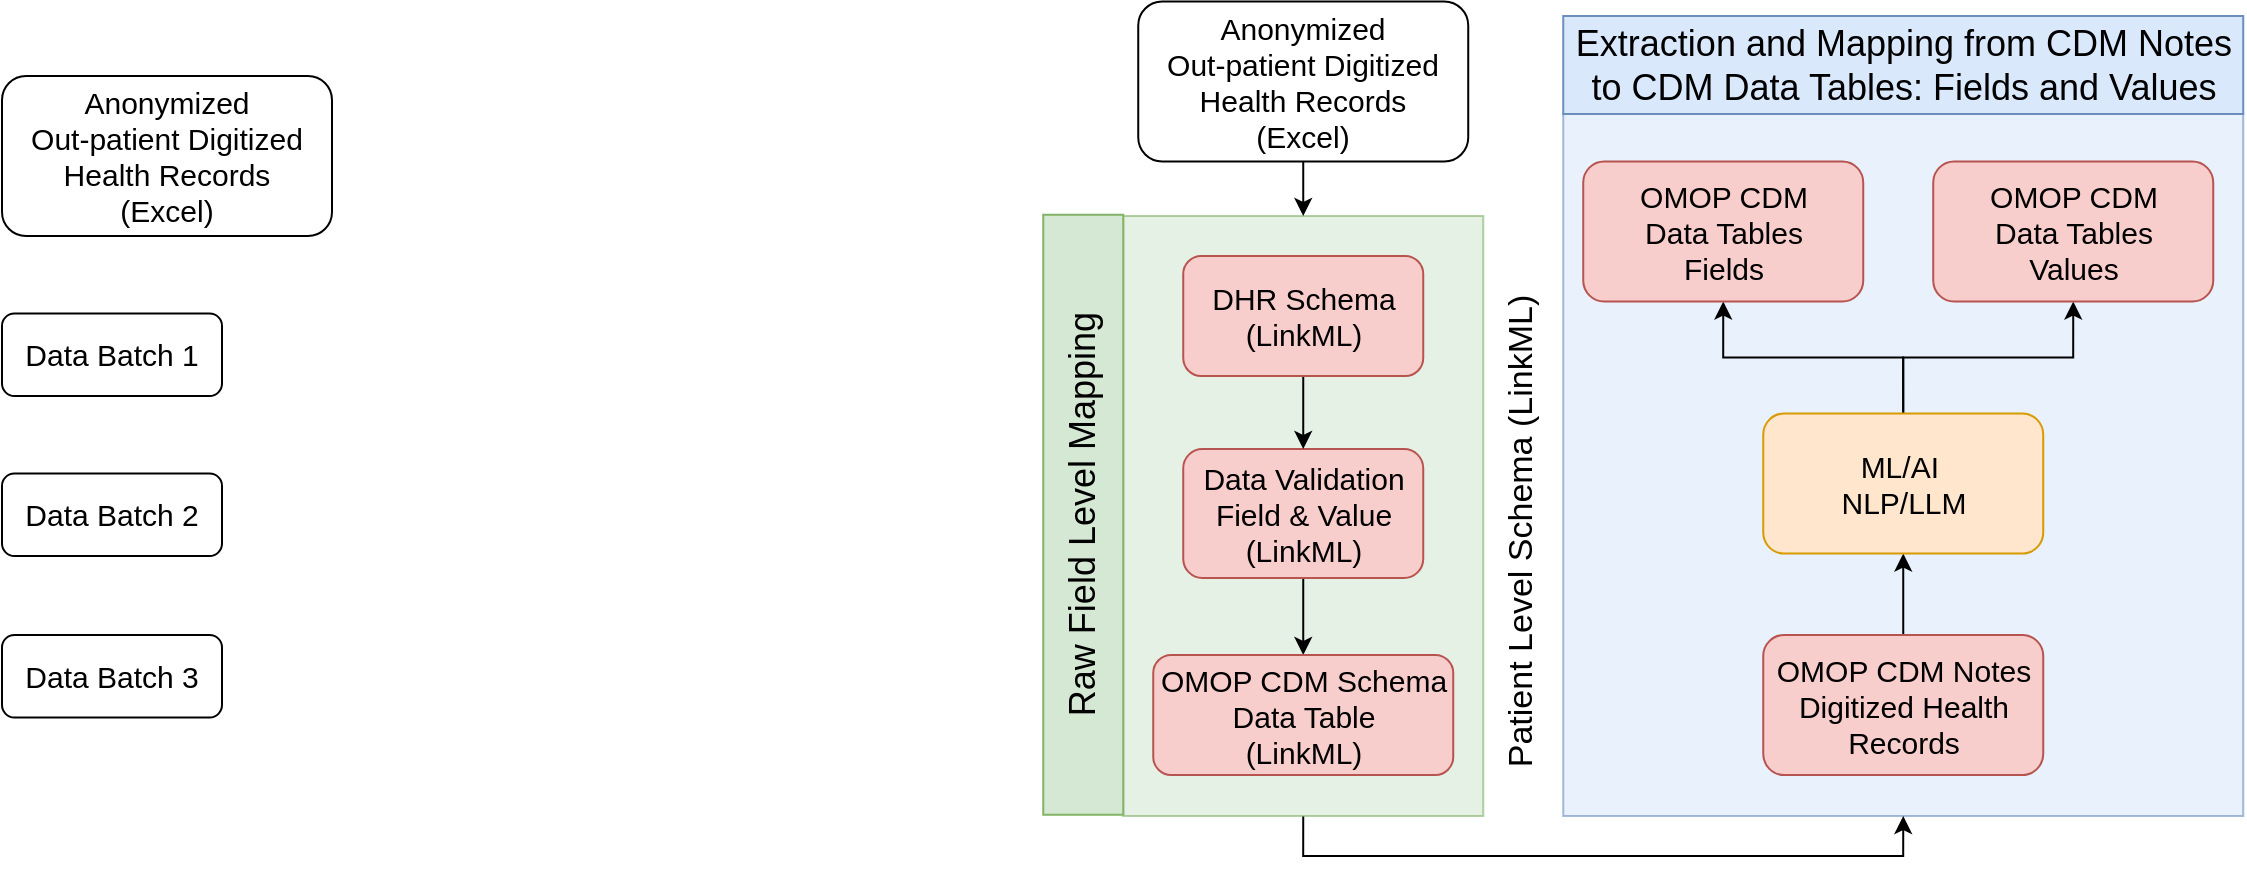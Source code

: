 <mxfile version="23.1.5" type="device">
  <diagram name="Page-1" id="j3gXnySYExSdluAWOsNW">
    <mxGraphModel dx="955" dy="565" grid="1" gridSize="10" guides="1" tooltips="1" connect="1" arrows="1" fold="1" page="1" pageScale="1" pageWidth="1169" pageHeight="827" math="0" shadow="0">
      <root>
        <mxCell id="0" />
        <mxCell id="1" parent="0" />
        <mxCell id="Jv8GJ374UcYsmmEtzh2Z-29" value="" style="whiteSpace=wrap;html=1;fillColor=#dae8fc;strokeColor=#6c8ebf;opacity=60;" parent="1" vertex="1">
          <mxGeometry x="820.62" y="59" width="340" height="351" as="geometry" />
        </mxCell>
        <mxCell id="Jv8GJ374UcYsmmEtzh2Z-40" style="edgeStyle=orthogonalEdgeStyle;rounded=0;orthogonalLoop=1;jettySize=auto;html=1;exitX=0.5;exitY=1;exitDx=0;exitDy=0;entryX=0.5;entryY=1;entryDx=0;entryDy=0;" parent="1" source="Jv8GJ374UcYsmmEtzh2Z-10" target="Jv8GJ374UcYsmmEtzh2Z-29" edge="1">
          <mxGeometry relative="1" as="geometry" />
        </mxCell>
        <mxCell id="Jv8GJ374UcYsmmEtzh2Z-10" value="" style="whiteSpace=wrap;html=1;fillColor=#d5e8d4;strokeColor=#82b366;opacity=60;" parent="1" vertex="1">
          <mxGeometry x="600.62" y="110" width="180" height="300" as="geometry" />
        </mxCell>
        <mxCell id="Jv8GJ374UcYsmmEtzh2Z-42" style="edgeStyle=orthogonalEdgeStyle;rounded=0;orthogonalLoop=1;jettySize=auto;html=1;exitX=0.5;exitY=1;exitDx=0;exitDy=0;entryX=0.5;entryY=0;entryDx=0;entryDy=0;" parent="1" source="Jv8GJ374UcYsmmEtzh2Z-1" target="Jv8GJ374UcYsmmEtzh2Z-10" edge="1">
          <mxGeometry relative="1" as="geometry" />
        </mxCell>
        <mxCell id="Jv8GJ374UcYsmmEtzh2Z-1" value="Anonymized&lt;br&gt;Out-patient Digitized Health Records&lt;br&gt;(Excel)" style="whiteSpace=wrap;html=1;fontSize=15;rounded=1;" parent="1" vertex="1">
          <mxGeometry x="608.12" y="2.75" width="165" height="80" as="geometry" />
        </mxCell>
        <mxCell id="Jv8GJ374UcYsmmEtzh2Z-45" style="edgeStyle=orthogonalEdgeStyle;rounded=0;orthogonalLoop=1;jettySize=auto;html=1;exitX=0.5;exitY=1;exitDx=0;exitDy=0;entryX=0.5;entryY=0;entryDx=0;entryDy=0;" parent="1" source="Jv8GJ374UcYsmmEtzh2Z-4" target="Jv8GJ374UcYsmmEtzh2Z-8" edge="1">
          <mxGeometry relative="1" as="geometry" />
        </mxCell>
        <mxCell id="Jv8GJ374UcYsmmEtzh2Z-4" value="Data Validation&lt;br&gt;Field &amp;amp; Value&lt;br&gt;(LinkML)" style="rounded=1;whiteSpace=wrap;html=1;fontSize=15;fillColor=#f8cecc;strokeColor=#b85450;" parent="1" vertex="1">
          <mxGeometry x="630.62" y="226.5" width="120" height="64.5" as="geometry" />
        </mxCell>
        <mxCell id="Jv8GJ374UcYsmmEtzh2Z-44" style="edgeStyle=orthogonalEdgeStyle;rounded=0;orthogonalLoop=1;jettySize=auto;html=1;exitX=0.5;exitY=1;exitDx=0;exitDy=0;entryX=0.5;entryY=0;entryDx=0;entryDy=0;" parent="1" source="Jv8GJ374UcYsmmEtzh2Z-6" target="Jv8GJ374UcYsmmEtzh2Z-4" edge="1">
          <mxGeometry relative="1" as="geometry" />
        </mxCell>
        <mxCell id="Jv8GJ374UcYsmmEtzh2Z-6" value="DHR Schema&lt;br&gt;(LinkML)" style="rounded=1;whiteSpace=wrap;html=1;fontSize=15;fillColor=#f8cecc;strokeColor=#b85450;" parent="1" vertex="1">
          <mxGeometry x="630.62" y="130" width="120" height="60" as="geometry" />
        </mxCell>
        <mxCell id="Jv8GJ374UcYsmmEtzh2Z-8" value="OMOP CDM Schema &lt;br&gt;Data Table&lt;br&gt;(LinkML)" style="rounded=1;whiteSpace=wrap;html=1;fontSize=15;fillColor=#f8cecc;strokeColor=#b85450;" parent="1" vertex="1">
          <mxGeometry x="615.62" y="329.5" width="150" height="60" as="geometry" />
        </mxCell>
        <mxCell id="Jv8GJ374UcYsmmEtzh2Z-12" value="Raw Field Level Mapping" style="whiteSpace=wrap;html=1;fillColor=#d5e8d4;direction=south;rotation=-90;fontSize=18;strokeColor=#82b366;" parent="1" vertex="1">
          <mxGeometry x="430.63" y="239.38" width="300" height="40" as="geometry" />
        </mxCell>
        <mxCell id="Jv8GJ374UcYsmmEtzh2Z-19" value="" style="edgeStyle=orthogonalEdgeStyle;rounded=0;orthogonalLoop=1;jettySize=auto;html=1;" parent="1" source="Jv8GJ374UcYsmmEtzh2Z-16" target="Jv8GJ374UcYsmmEtzh2Z-18" edge="1">
          <mxGeometry relative="1" as="geometry" />
        </mxCell>
        <mxCell id="Jv8GJ374UcYsmmEtzh2Z-16" value="OMOP CDM Notes Digitized Health Records" style="rounded=1;whiteSpace=wrap;html=1;fontSize=15;fillColor=#f8cecc;strokeColor=#b85450;" parent="1" vertex="1">
          <mxGeometry x="920.62" y="319.5" width="140" height="70" as="geometry" />
        </mxCell>
        <mxCell id="Jv8GJ374UcYsmmEtzh2Z-35" style="edgeStyle=orthogonalEdgeStyle;rounded=0;orthogonalLoop=1;jettySize=auto;html=1;exitX=0.5;exitY=0;exitDx=0;exitDy=0;entryX=0.5;entryY=1;entryDx=0;entryDy=0;" parent="1" source="Jv8GJ374UcYsmmEtzh2Z-18" target="Jv8GJ374UcYsmmEtzh2Z-24" edge="1">
          <mxGeometry relative="1" as="geometry" />
        </mxCell>
        <mxCell id="Jv8GJ374UcYsmmEtzh2Z-36" style="edgeStyle=orthogonalEdgeStyle;rounded=0;orthogonalLoop=1;jettySize=auto;html=1;exitX=0.5;exitY=0;exitDx=0;exitDy=0;entryX=0.5;entryY=1;entryDx=0;entryDy=0;" parent="1" source="Jv8GJ374UcYsmmEtzh2Z-18" target="Jv8GJ374UcYsmmEtzh2Z-20" edge="1">
          <mxGeometry relative="1" as="geometry" />
        </mxCell>
        <mxCell id="Jv8GJ374UcYsmmEtzh2Z-18" value="ML/AI&amp;nbsp;&lt;br&gt;NLP/LLM" style="rounded=1;whiteSpace=wrap;html=1;fontSize=15;fillColor=#ffe6cc;strokeColor=#d79b00;" parent="1" vertex="1">
          <mxGeometry x="920.62" y="208.75" width="140" height="70" as="geometry" />
        </mxCell>
        <mxCell id="Jv8GJ374UcYsmmEtzh2Z-20" value="OMOP CDM &lt;br&gt;Data Tables&lt;br&gt;Values" style="rounded=1;whiteSpace=wrap;html=1;fontSize=15;fillColor=#f8cecc;strokeColor=#b85450;" parent="1" vertex="1">
          <mxGeometry x="1005.62" y="82.75" width="140" height="70" as="geometry" />
        </mxCell>
        <mxCell id="Jv8GJ374UcYsmmEtzh2Z-24" value="OMOP CDM &lt;br&gt;Data Tables&lt;br&gt;Fields" style="rounded=1;whiteSpace=wrap;html=1;fontSize=15;fillColor=#f8cecc;strokeColor=#b85450;" parent="1" vertex="1">
          <mxGeometry x="830.62" y="82.75" width="140" height="70" as="geometry" />
        </mxCell>
        <mxCell id="Jv8GJ374UcYsmmEtzh2Z-30" value="Extraction and Mapping from CDM Notes to CDM Data Tables: Fields and Values" style="whiteSpace=wrap;html=1;fillColor=#dae8fc;direction=south;rotation=0;fontSize=18;strokeColor=#6c8ebf;" parent="1" vertex="1">
          <mxGeometry x="820.62" y="10" width="340" height="49" as="geometry" />
        </mxCell>
        <mxCell id="Jv8GJ374UcYsmmEtzh2Z-46" value="Anonymized&lt;br&gt;Out-patient Digitized Health Records&lt;br&gt;(Excel)" style="whiteSpace=wrap;html=1;fontSize=15;rounded=1;" parent="1" vertex="1">
          <mxGeometry x="40" y="40" width="165" height="80" as="geometry" />
        </mxCell>
        <mxCell id="Jv8GJ374UcYsmmEtzh2Z-49" value="Data Batch 1" style="whiteSpace=wrap;html=1;fontSize=15;rounded=1;" parent="1" vertex="1">
          <mxGeometry x="40" y="158.75" width="110" height="41.25" as="geometry" />
        </mxCell>
        <mxCell id="Jv8GJ374UcYsmmEtzh2Z-50" value="Data Batch 2" style="whiteSpace=wrap;html=1;fontSize=15;rounded=1;" parent="1" vertex="1">
          <mxGeometry x="40" y="238.75" width="110" height="41.25" as="geometry" />
        </mxCell>
        <mxCell id="Jv8GJ374UcYsmmEtzh2Z-51" value="Data Batch 3" style="whiteSpace=wrap;html=1;fontSize=15;rounded=1;" parent="1" vertex="1">
          <mxGeometry x="40" y="319.5" width="110" height="41.25" as="geometry" />
        </mxCell>
        <mxCell id="Jv8GJ374UcYsmmEtzh2Z-52" value="Patient Level Schema (LinkML)" style="text;html=1;align=center;verticalAlign=middle;resizable=0;points=[];autosize=1;strokeColor=none;fillColor=none;fontSize=17;rotation=-90;" parent="1" vertex="1">
          <mxGeometry x="670" y="253" width="260" height="30" as="geometry" />
        </mxCell>
      </root>
    </mxGraphModel>
  </diagram>
</mxfile>
